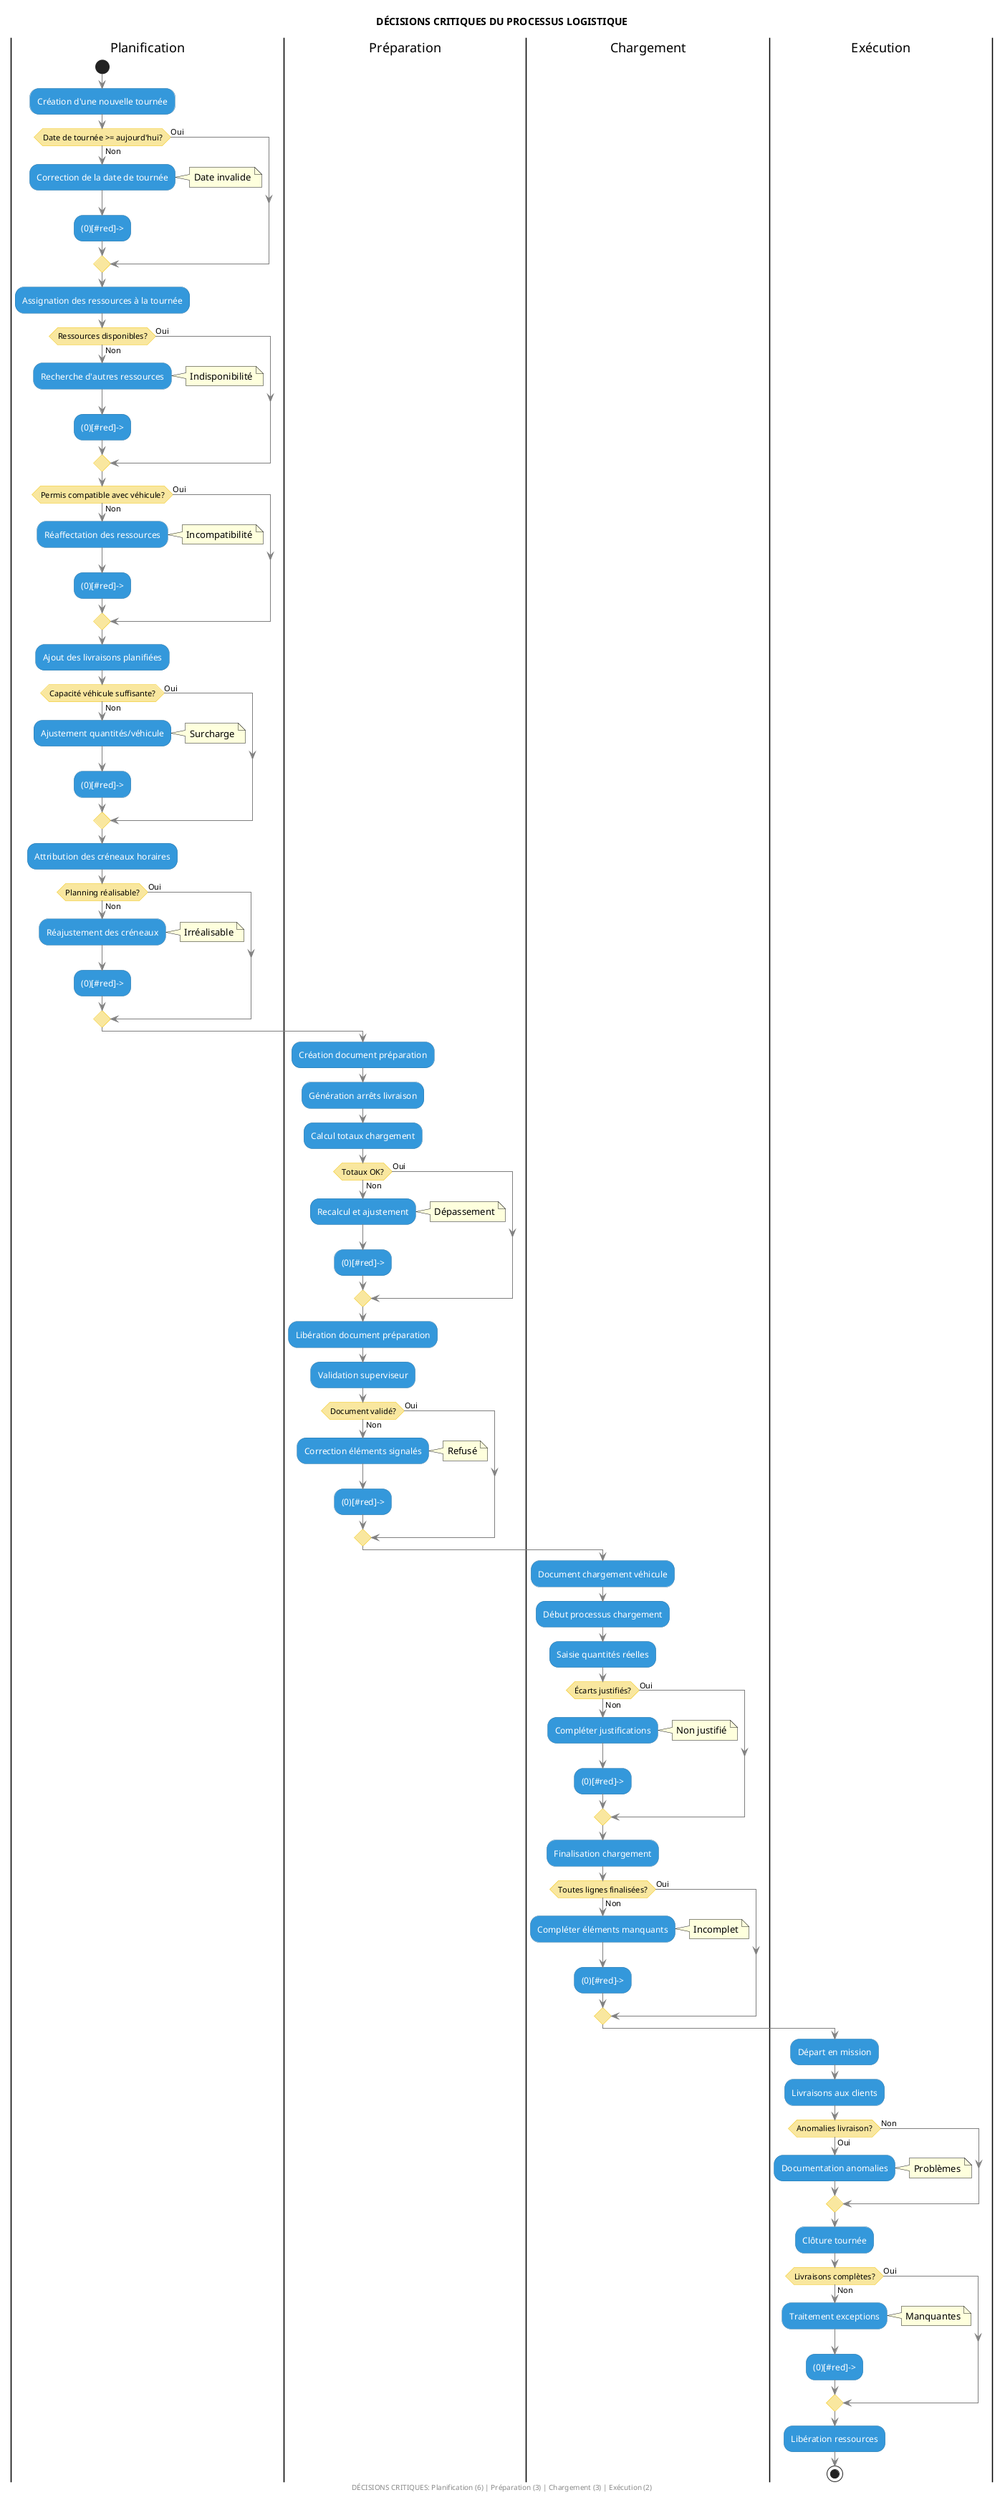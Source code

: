 @startuml Logistics_Decisions_Compatible

skinparam backgroundColor white
skinparam ArrowColor gray
skinparam ActivityBackgroundColor #3498DB
skinparam ActivityBorderColor #2874A6
skinparam ActivityFontColor white
skinparam ActivityDiamondBackgroundColor #F9E79F
skinparam ActivityDiamondBorderColor #F1C40F
skinparam ActivityDiamondFontColor black

title DÉCISIONS CRITIQUES DU PROCESSUS LOGISTIQUE

|Planification|
start
:Création d'une nouvelle tournée;

if (Date de tournée >= aujourd'hui?) then (Oui)
else (Non)
  :Correction de la date de tournée;
  note right: Date invalide
  -(0)[#red]-> 
endif

:Assignation des ressources à la tournée;

if (Ressources disponibles?) then (Oui)
else (Non)
  :Recherche d'autres ressources;
  note right: Indisponibilité
  -(0)[#red]-> 
endif

if (Permis compatible avec véhicule?) then (Oui)
else (Non)
  :Réaffectation des ressources;
  note right: Incompatibilité
  -(0)[#red]-> 
endif

:Ajout des livraisons planifiées;

if (Capacité véhicule suffisante?) then (Oui)
else (Non)
  :Ajustement quantités/véhicule;
  note right: Surcharge
  -(0)[#red]-> 
endif

:Attribution des créneaux horaires;

if (Planning réalisable?) then (Oui)
else (Non)
  :Réajustement des créneaux;
  note right: Irréalisable
  -(0)[#red]-> 
endif

|Préparation|
:Création document préparation;

:Génération arrêts livraison;

:Calcul totaux chargement;

if (Totaux OK?) then (Oui)
else (Non)
  :Recalcul et ajustement;
  note right: Dépassement
  -(0)[#red]-> 
endif

:Libération document préparation;

:Validation superviseur;

if (Document validé?) then (Oui)
else (Non)
  :Correction éléments signalés;
  note right: Refusé
  -(0)[#red]-> 
endif

|Chargement|
:Document chargement véhicule;

:Début processus chargement;

:Saisie quantités réelles;

if (Écarts justifiés?) then (Oui)
else (Non)
  :Compléter justifications;
  note right: Non justifié
  -(0)[#red]-> 
endif

:Finalisation chargement;

if (Toutes lignes finalisées?) then (Oui)
else (Non)
  :Compléter éléments manquants;
  note right: Incomplet
  -(0)[#red]-> 
endif

|Exécution|
:Départ en mission;

:Livraisons aux clients;

if (Anomalies livraison?) then (Non)
else (Oui)
  :Documentation anomalies;
  note right: Problèmes
endif

:Clôture tournée;

if (Livraisons complètes?) then (Oui)
else (Non)
  :Traitement exceptions;
  note right: Manquantes
  -(0)[#red]-> 
endif

:Libération ressources;

stop

footer DÉCISIONS CRITIQUES: Planification (6) | Préparation (3) | Chargement (3) | Exécution (2)

@enduml 